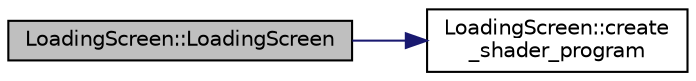digraph "LoadingScreen::LoadingScreen"
{
 // INTERACTIVE_SVG=YES
 // LATEX_PDF_SIZE
  bgcolor="transparent";
  edge [fontname="Helvetica",fontsize="10",labelfontname="Helvetica",labelfontsize="10"];
  node [fontname="Helvetica",fontsize="10",shape=record];
  rankdir="LR";
  Node1 [label="LoadingScreen::LoadingScreen",height=0.2,width=0.4,color="black", fillcolor="grey75", style="filled", fontcolor="black",tooltip=" "];
  Node1 -> Node2 [color="midnightblue",fontsize="10",style="solid",fontname="Helvetica"];
  Node2 [label="LoadingScreen::create\l_shader_program",height=0.2,width=0.4,color="black",URL="$d9/dd7/class_loading_screen.html#ae8bb8c6593a034539f73970dc5341ea1",tooltip=" "];
}
